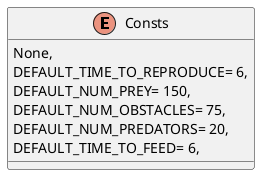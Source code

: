 @startuml
enum Consts {
    None,
    DEFAULT_TIME_TO_REPRODUCE= 6,
    DEFAULT_NUM_PREY= 150,
    DEFAULT_NUM_OBSTACLES= 75,
    DEFAULT_NUM_PREDATORS= 20,
    DEFAULT_TIME_TO_FEED= 6,
}
@enduml
